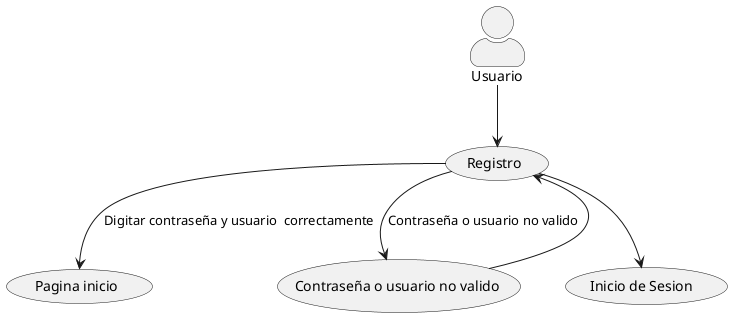 @startuml CasosDeUso
skinparam actorStyle awesome

:Usuario: as usuario 
(Registro) as re
(Pagina inicio) as inicio 
(Contraseña o usuario no valido) as Cu
(Inicio de Sesion ) as is 


re --> inicio : Digitar contraseña y usuario  correctamente
usuario --> re
re --> Cu : Contraseña o usuario no valido 
Cu --> re
re --> is


@enduml
